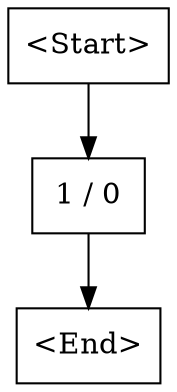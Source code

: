 digraph G {
    N0 [label = "<Start>", shape = box]
    N1 [label = "1 / 0", shape = box]
    N2 [label = "<End>", shape = box]
    N0 -> N1 [label = ""]
    N1 -> N2 [label = ""]
}
